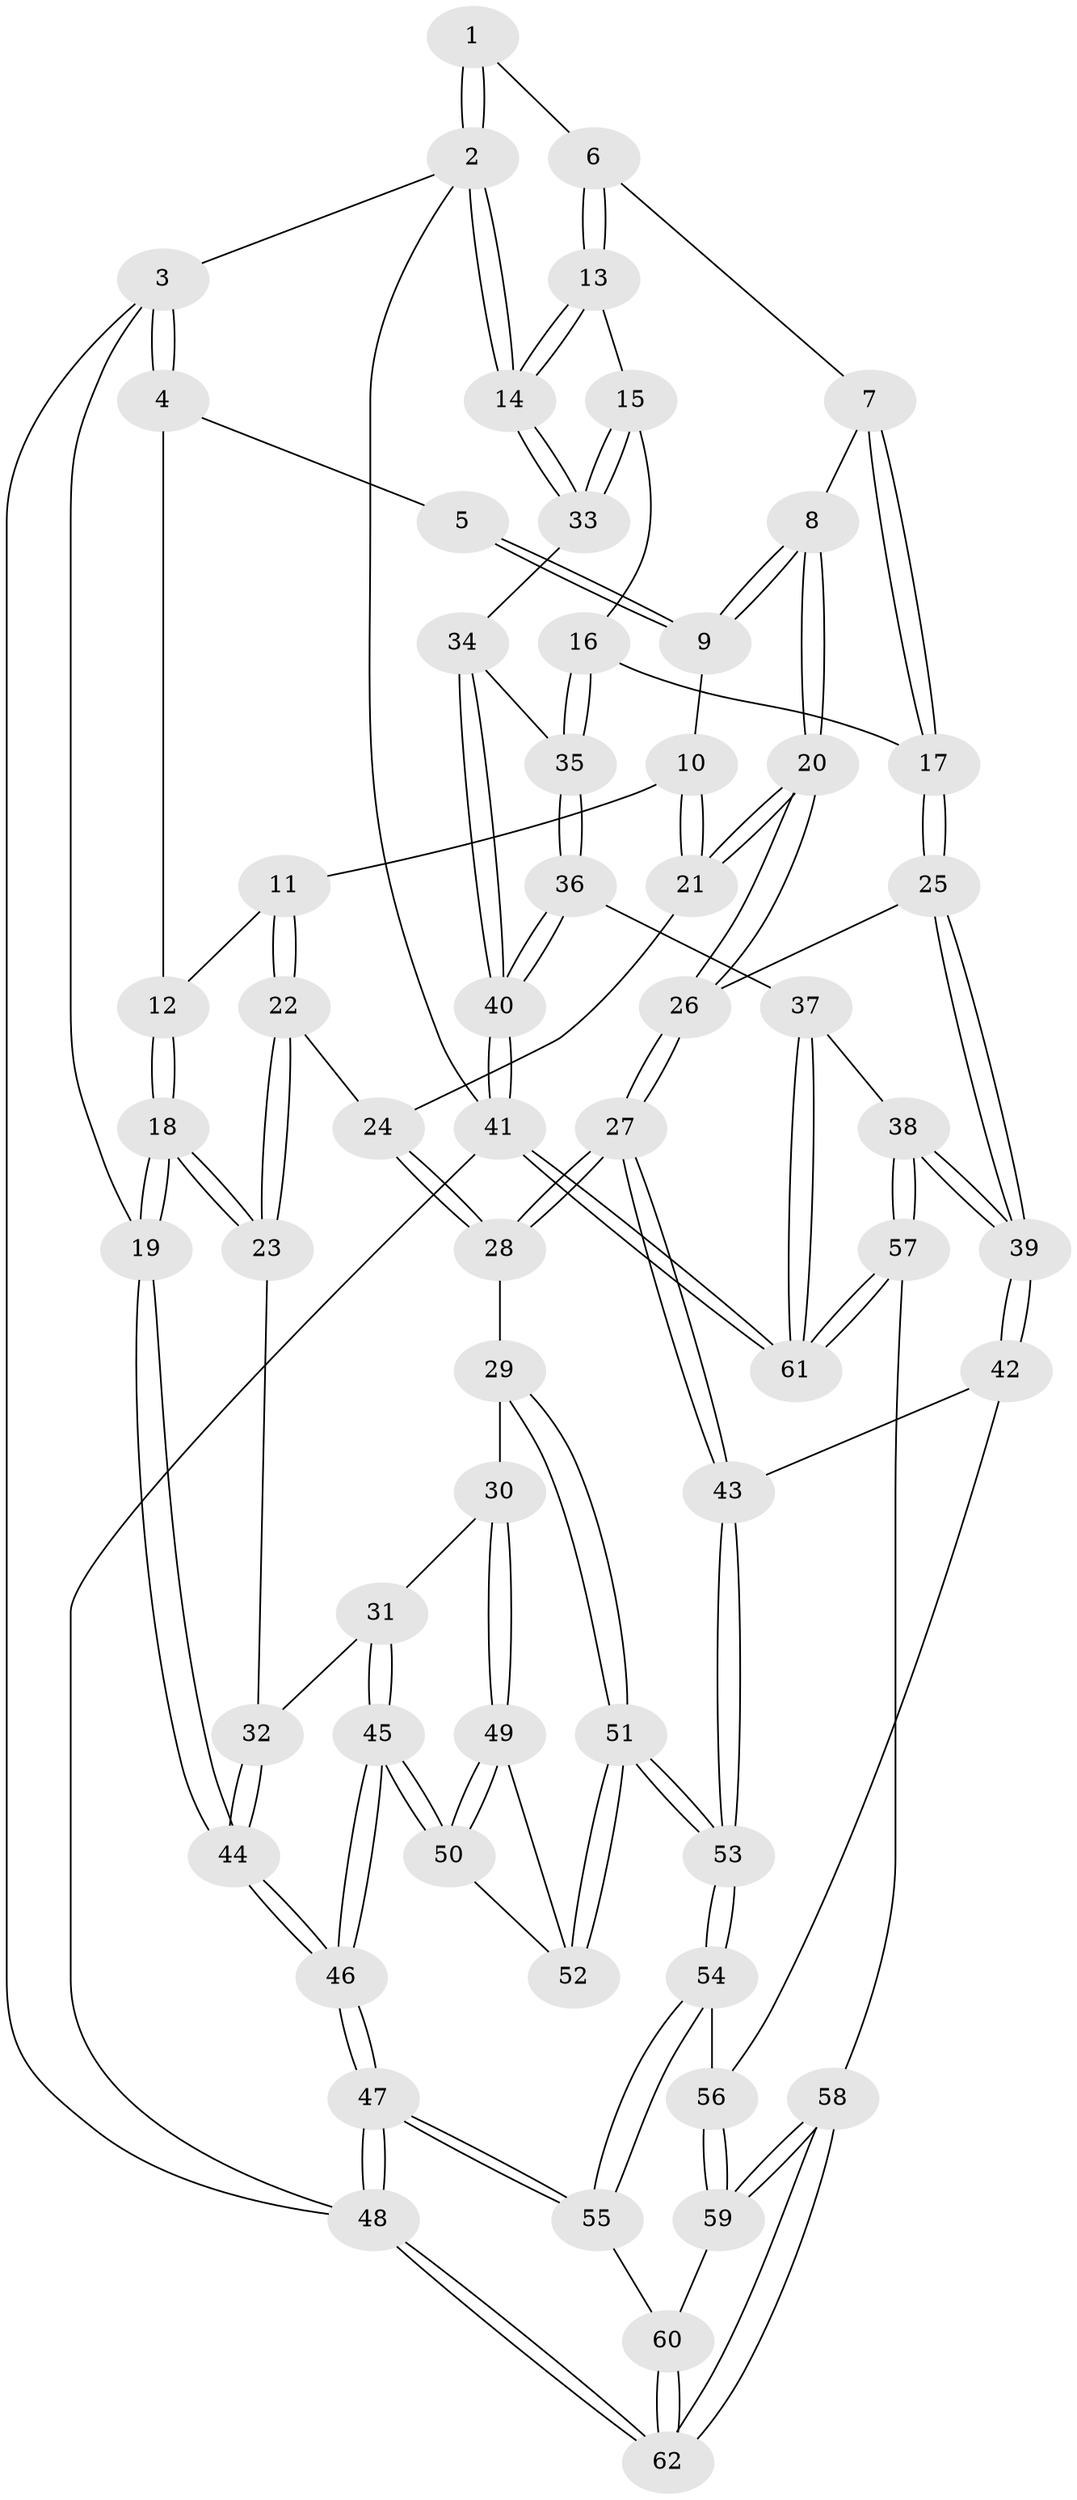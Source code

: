 // coarse degree distribution, {4: 0.4166666666666667, 7: 0.027777777777777776, 3: 0.08333333333333333, 5: 0.3888888888888889, 6: 0.08333333333333333}
// Generated by graph-tools (version 1.1) at 2025/52/02/27/25 19:52:35]
// undirected, 62 vertices, 152 edges
graph export_dot {
graph [start="1"]
  node [color=gray90,style=filled];
  1 [pos="+0.5110816871571852+0"];
  2 [pos="+1+0"];
  3 [pos="+0+0"];
  4 [pos="+0+0"];
  5 [pos="+0.2936024827758053+0"];
  6 [pos="+0.5624245863690415+0.06846975114583853"];
  7 [pos="+0.5227754520925477+0.17160444977716074"];
  8 [pos="+0.39521979396031265+0.251607273291696"];
  9 [pos="+0.2939381367217134+0.20032430046880603"];
  10 [pos="+0.20598120078205884+0.2411762299940795"];
  11 [pos="+0.1941673837523165+0.24218459771141396"];
  12 [pos="+0.16330742542467006+0.22614221430781611"];
  13 [pos="+0.7871093989057476+0.17958460548756264"];
  14 [pos="+1+0"];
  15 [pos="+0.7956930824689444+0.3719416827549904"];
  16 [pos="+0.7942433492680847+0.3810492442310359"];
  17 [pos="+0.6372832640056342+0.4119400872162607"];
  18 [pos="+0+0.37850413913460745"];
  19 [pos="+0+0.37491454821394155"];
  20 [pos="+0.386584228247988+0.4006859303864619"];
  21 [pos="+0.30178012027359385+0.39424094815653155"];
  22 [pos="+0.15231530992772563+0.4083541617509559"];
  23 [pos="+0.08435261757020229+0.4630090270507531"];
  24 [pos="+0.2784598874120531+0.4028040960288297"];
  25 [pos="+0.5410987379473061+0.5007702114606954"];
  26 [pos="+0.4280774315770761+0.4565798560588355"];
  27 [pos="+0.2442905707630713+0.613409149999997"];
  28 [pos="+0.21091868139607023+0.6030699982976845"];
  29 [pos="+0.20256861591130415+0.6019297774421675"];
  30 [pos="+0.2025678263297486+0.6019295961719758"];
  31 [pos="+0.16259625048234336+0.5749955436367495"];
  32 [pos="+0.16051184122053747+0.572903972264518"];
  33 [pos="+1+0"];
  34 [pos="+1+0.43831864826143085"];
  35 [pos="+0.8755666509266982+0.4559937875015571"];
  36 [pos="+0.8273376303249079+0.7528702169301855"];
  37 [pos="+0.8215377740527314+0.7550131904839558"];
  38 [pos="+0.5872842990284307+0.750495565436652"];
  39 [pos="+0.568263305161478+0.73473225104405"];
  40 [pos="+1+0.8814438694818114"];
  41 [pos="+1+1"];
  42 [pos="+0.4328500023372397+0.754339830085721"];
  43 [pos="+0.3161650823909862+0.7088351931951697"];
  44 [pos="+0+0.7662656666057599"];
  45 [pos="+0+0.7554170938321987"];
  46 [pos="+0+0.8440236711201818"];
  47 [pos="+0+1"];
  48 [pos="+0+1"];
  49 [pos="+0.13957745396824153+0.6943314044442522"];
  50 [pos="+0+0.7523240171358031"];
  51 [pos="+0.17270134271978865+0.8121798474936446"];
  52 [pos="+0.14033836758176552+0.7734123440026837"];
  53 [pos="+0.1914076037740441+0.8447989818558622"];
  54 [pos="+0.18846814207427948+0.8606747216003532"];
  55 [pos="+0.18547733851281872+0.8689240226143292"];
  56 [pos="+0.3799139283569148+0.840909069908901"];
  57 [pos="+0.5400416320530388+1"];
  58 [pos="+0.44307624252214906+1"];
  59 [pos="+0.33513410913400604+0.9652215071560288"];
  60 [pos="+0.25154225827052723+0.9255047766120472"];
  61 [pos="+0.7301878099204565+1"];
  62 [pos="+0.029002264926165235+1"];
  1 -- 2;
  1 -- 2;
  1 -- 6;
  2 -- 3;
  2 -- 14;
  2 -- 14;
  2 -- 41;
  3 -- 4;
  3 -- 4;
  3 -- 19;
  3 -- 48;
  4 -- 5;
  4 -- 12;
  5 -- 9;
  5 -- 9;
  6 -- 7;
  6 -- 13;
  6 -- 13;
  7 -- 8;
  7 -- 17;
  7 -- 17;
  8 -- 9;
  8 -- 9;
  8 -- 20;
  8 -- 20;
  9 -- 10;
  10 -- 11;
  10 -- 21;
  10 -- 21;
  11 -- 12;
  11 -- 22;
  11 -- 22;
  12 -- 18;
  12 -- 18;
  13 -- 14;
  13 -- 14;
  13 -- 15;
  14 -- 33;
  14 -- 33;
  15 -- 16;
  15 -- 33;
  15 -- 33;
  16 -- 17;
  16 -- 35;
  16 -- 35;
  17 -- 25;
  17 -- 25;
  18 -- 19;
  18 -- 19;
  18 -- 23;
  18 -- 23;
  19 -- 44;
  19 -- 44;
  20 -- 21;
  20 -- 21;
  20 -- 26;
  20 -- 26;
  21 -- 24;
  22 -- 23;
  22 -- 23;
  22 -- 24;
  23 -- 32;
  24 -- 28;
  24 -- 28;
  25 -- 26;
  25 -- 39;
  25 -- 39;
  26 -- 27;
  26 -- 27;
  27 -- 28;
  27 -- 28;
  27 -- 43;
  27 -- 43;
  28 -- 29;
  29 -- 30;
  29 -- 51;
  29 -- 51;
  30 -- 31;
  30 -- 49;
  30 -- 49;
  31 -- 32;
  31 -- 45;
  31 -- 45;
  32 -- 44;
  32 -- 44;
  33 -- 34;
  34 -- 35;
  34 -- 40;
  34 -- 40;
  35 -- 36;
  35 -- 36;
  36 -- 37;
  36 -- 40;
  36 -- 40;
  37 -- 38;
  37 -- 61;
  37 -- 61;
  38 -- 39;
  38 -- 39;
  38 -- 57;
  38 -- 57;
  39 -- 42;
  39 -- 42;
  40 -- 41;
  40 -- 41;
  41 -- 61;
  41 -- 61;
  41 -- 48;
  42 -- 43;
  42 -- 56;
  43 -- 53;
  43 -- 53;
  44 -- 46;
  44 -- 46;
  45 -- 46;
  45 -- 46;
  45 -- 50;
  45 -- 50;
  46 -- 47;
  46 -- 47;
  47 -- 48;
  47 -- 48;
  47 -- 55;
  47 -- 55;
  48 -- 62;
  48 -- 62;
  49 -- 50;
  49 -- 50;
  49 -- 52;
  50 -- 52;
  51 -- 52;
  51 -- 52;
  51 -- 53;
  51 -- 53;
  53 -- 54;
  53 -- 54;
  54 -- 55;
  54 -- 55;
  54 -- 56;
  55 -- 60;
  56 -- 59;
  56 -- 59;
  57 -- 58;
  57 -- 61;
  57 -- 61;
  58 -- 59;
  58 -- 59;
  58 -- 62;
  58 -- 62;
  59 -- 60;
  60 -- 62;
  60 -- 62;
}
